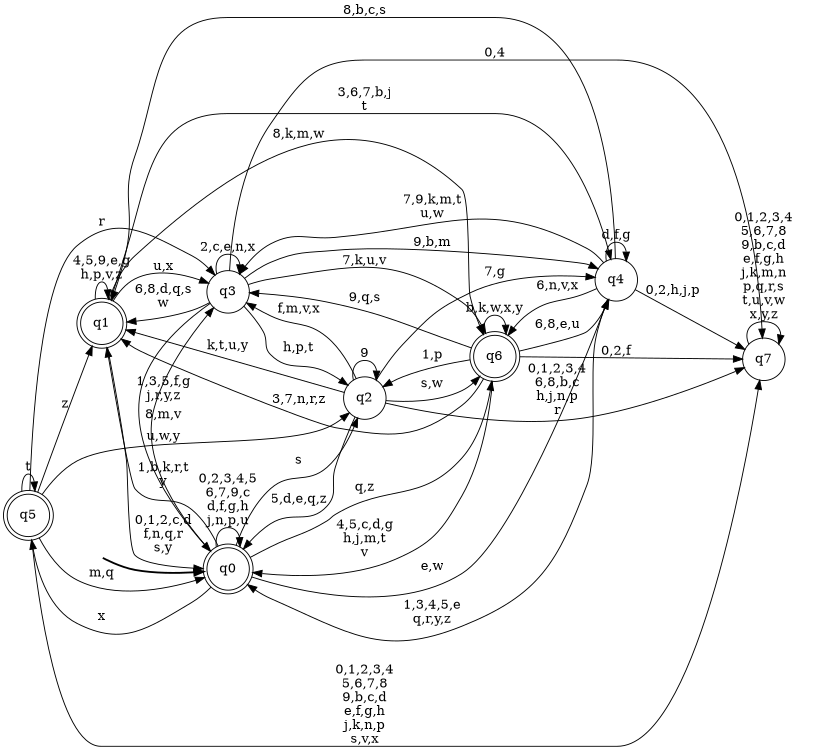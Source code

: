 digraph BlueStar {
__start0 [style = invis, shape = none, label = "", width = 0, height = 0];

rankdir=LR;
size="8,5";

s0 [style="rounded,filled", color="black", fillcolor="white" shape="doublecircle", label="q0"];
s1 [style="rounded,filled", color="black", fillcolor="white" shape="doublecircle", label="q1"];
s2 [style="filled", color="black", fillcolor="white" shape="circle", label="q2"];
s3 [style="filled", color="black", fillcolor="white" shape="circle", label="q3"];
s4 [style="filled", color="black", fillcolor="white" shape="circle", label="q4"];
s5 [style="rounded,filled", color="black", fillcolor="white" shape="doublecircle", label="q5"];
s6 [style="rounded,filled", color="black", fillcolor="white" shape="doublecircle", label="q6"];
s7 [style="filled", color="black", fillcolor="white" shape="circle", label="q7"];
subgraph cluster_main { 
	graph [pad=".75", ranksep="0.15", nodesep="0.15"];
	 style=invis; 
	__start0 -> s0 [penwidth=2];
}
s0 -> s0 [label="0,2,3,4,5\n6,7,9,c\nd,f,g,h\nj,n,p,u"];
s0 -> s1 [label="1,b,k,r,t\ny"];
s0 -> s2 [label="s"];
s0 -> s3 [label="8,m,v"];
s0 -> s4 [label="e,w"];
s0 -> s5 [label="x"];
s0 -> s6 [label="q,z"];
s1 -> s0 [label="0,1,2,c,d\nf,n,q,r\ns,y"];
s1 -> s1 [label="4,5,9,e,g\nh,p,v,z"];
s1 -> s3 [label="u,x"];
s1 -> s4 [label="3,6,7,b,j\nt"];
s1 -> s6 [label="8,k,m,w"];
s2 -> s0 [label="5,d,e,q,z"];
s2 -> s1 [label="k,t,u,y"];
s2 -> s2 [label="9"];
s2 -> s3 [label="f,m,v,x"];
s2 -> s4 [label="7,g"];
s2 -> s6 [label="s,w"];
s2 -> s7 [label="0,1,2,3,4\n6,8,b,c\nh,j,n,p\nr"];
s3 -> s0 [label="1,3,5,f,g\nj,r,y,z"];
s3 -> s1 [label="6,8,d,q,s\nw"];
s3 -> s2 [label="h,p,t"];
s3 -> s3 [label="2,c,e,n,x"];
s3 -> s4 [label="9,b,m"];
s3 -> s6 [label="7,k,u,v"];
s3 -> s7 [label="0,4"];
s4 -> s0 [label="1,3,4,5,e\nq,r,y,z"];
s4 -> s1 [label="8,b,c,s"];
s4 -> s3 [label="7,9,k,m,t\nu,w"];
s4 -> s4 [label="d,f,g"];
s4 -> s6 [label="6,n,v,x"];
s4 -> s7 [label="0,2,h,j,p"];
s5 -> s0 [label="m,q"];
s5 -> s1 [label="z"];
s5 -> s2 [label="u,w,y"];
s5 -> s3 [label="r"];
s5 -> s5 [label="t"];
s5 -> s7 [label="0,1,2,3,4\n5,6,7,8\n9,b,c,d\ne,f,g,h\nj,k,n,p\ns,v,x"];
s6 -> s0 [label="4,5,c,d,g\nh,j,m,t\nv"];
s6 -> s1 [label="3,7,n,r,z"];
s6 -> s2 [label="1,p"];
s6 -> s3 [label="9,q,s"];
s6 -> s4 [label="6,8,e,u"];
s6 -> s6 [label="b,k,w,x,y"];
s6 -> s7 [label="0,2,f"];
s7 -> s7 [label="0,1,2,3,4\n5,6,7,8\n9,b,c,d\ne,f,g,h\nj,k,m,n\np,q,r,s\nt,u,v,w\nx,y,z"];

}
